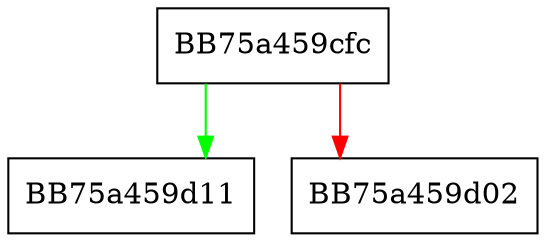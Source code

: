 digraph walLockExclusive {
  node [shape="box"];
  graph [splines=ortho];
  BB75a459cfc -> BB75a459d11 [color="green"];
  BB75a459cfc -> BB75a459d02 [color="red"];
}
